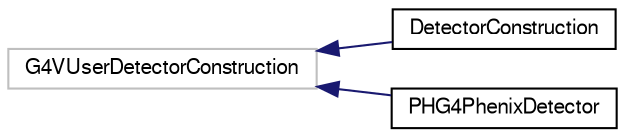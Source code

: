 digraph "Graphical Class Hierarchy"
{
  bgcolor="transparent";
  edge [fontname="FreeSans",fontsize="10",labelfontname="FreeSans",labelfontsize="10"];
  node [fontname="FreeSans",fontsize="10",shape=record];
  rankdir="LR";
  Node1 [label="G4VUserDetectorConstruction",height=0.2,width=0.4,color="grey75"];
  Node1 -> Node2 [dir="back",color="midnightblue",fontsize="10",style="solid",fontname="FreeSans"];
  Node2 [label="DetectorConstruction",height=0.2,width=0.4,color="black",URL="$dc/d5b/classDetectorConstruction.html"];
  Node1 -> Node3 [dir="back",color="midnightblue",fontsize="10",style="solid",fontname="FreeSans"];
  Node3 [label="PHG4PhenixDetector",height=0.2,width=0.4,color="black",URL="$d1/d13/classPHG4PhenixDetector.html",tooltip="this is the main detector construction class, passed to geant to construct the entire phenix detector..."];
}
